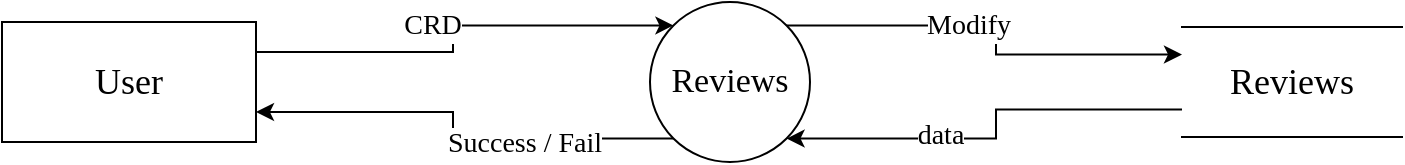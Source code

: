<mxfile version="17.2.3" type="device"><diagram id="l4jw7ofvsxCiUFuqmc0Y" name="Page-1"><mxGraphModel dx="1106" dy="653" grid="1" gridSize="10" guides="1" tooltips="1" connect="1" arrows="1" fold="1" page="1" pageScale="1" pageWidth="827" pageHeight="1169" math="0" shadow="0"><root><mxCell id="0"/><mxCell id="1" parent="0"/><mxCell id="PFQm0evgJFTQ_2A_DGm4-1" value="&lt;span style=&quot;font-size: 18px&quot;&gt;User&lt;/span&gt;" style="rounded=0;whiteSpace=wrap;html=1;fontFamily=Times New Roman;" parent="1" vertex="1"><mxGeometry x="90" y="190" width="127" height="60" as="geometry"/></mxCell><mxCell id="PFQm0evgJFTQ_2A_DGm4-11" style="rounded=0;orthogonalLoop=1;jettySize=auto;elbow=vertical;html=1;exitX=0;exitY=0.75;exitDx=0;exitDy=0;entryX=1;entryY=1;entryDx=0;entryDy=0;fontSize=17;fontFamily=Times New Roman;edgeStyle=orthogonalEdgeStyle;" parent="1" source="PFQm0evgJFTQ_2A_DGm4-13" target="PFQm0evgJFTQ_2A_DGm4-23" edge="1"><mxGeometry relative="1" as="geometry"/></mxCell><mxCell id="PFQm0evgJFTQ_2A_DGm4-12" value="data" style="edgeLabel;html=1;align=center;verticalAlign=middle;resizable=0;points=[];fontSize=14;fontFamily=Times New Roman;" parent="PFQm0evgJFTQ_2A_DGm4-11" connectable="0" vertex="1"><mxGeometry x="0.611" y="-2" relative="1" as="geometry"><mxPoint x="35" as="offset"/></mxGeometry></mxCell><mxCell id="PFQm0evgJFTQ_2A_DGm4-13" value="&lt;font style=&quot;font-size: 18px&quot;&gt;Reviews&lt;/font&gt;" style="shape=partialRectangle;whiteSpace=wrap;html=1;left=0;right=0;fillColor=default;rounded=0;shadow=0;glass=0;sketch=0;fontFamily=Times New Roman;fontSize=16;gradientColor=none;" parent="1" vertex="1"><mxGeometry x="680" y="192.5" width="110" height="55" as="geometry"/></mxCell><mxCell id="PFQm0evgJFTQ_2A_DGm4-19" style="rounded=0;orthogonalLoop=1;jettySize=auto;elbow=vertical;html=1;entryX=0;entryY=0.25;entryDx=0;entryDy=0;fontSize=17;fontFamily=Times New Roman;exitX=1;exitY=0;exitDx=0;exitDy=0;edgeStyle=orthogonalEdgeStyle;" parent="1" source="PFQm0evgJFTQ_2A_DGm4-23" target="PFQm0evgJFTQ_2A_DGm4-13" edge="1"><mxGeometry relative="1" as="geometry"/></mxCell><mxCell id="PFQm0evgJFTQ_2A_DGm4-20" value="Modify" style="edgeLabel;html=1;align=center;verticalAlign=middle;resizable=0;points=[];fontSize=14;fontFamily=Times New Roman;" parent="PFQm0evgJFTQ_2A_DGm4-19" connectable="0" vertex="1"><mxGeometry x="-0.609" relative="1" as="geometry"><mxPoint x="49" as="offset"/></mxGeometry></mxCell><mxCell id="PFQm0evgJFTQ_2A_DGm4-21" style="rounded=0;orthogonalLoop=1;jettySize=auto;html=1;exitX=0;exitY=1;exitDx=0;exitDy=0;entryX=1;entryY=0.75;entryDx=0;entryDy=0;fontSize=17;startArrow=none;startFill=0;endArrow=classic;endFill=1;fontFamily=Times New Roman;edgeStyle=orthogonalEdgeStyle;" parent="1" source="PFQm0evgJFTQ_2A_DGm4-23" target="PFQm0evgJFTQ_2A_DGm4-1" edge="1"><mxGeometry relative="1" as="geometry"><mxPoint x="290" y="389" as="targetPoint"/></mxGeometry></mxCell><mxCell id="PFQm0evgJFTQ_2A_DGm4-22" value="Success / Fail" style="edgeLabel;html=1;align=center;verticalAlign=middle;resizable=0;points=[];fontSize=14;fontFamily=Times New Roman;" parent="PFQm0evgJFTQ_2A_DGm4-21" connectable="0" vertex="1"><mxGeometry x="-0.367" y="2" relative="1" as="geometry"><mxPoint x="-4" as="offset"/></mxGeometry></mxCell><mxCell id="PFQm0evgJFTQ_2A_DGm4-23" value="&lt;p&gt;&lt;span style=&quot;font-size: 17px&quot;&gt;Reviews&lt;/span&gt;&lt;/p&gt;" style="ellipse;whiteSpace=wrap;html=1;aspect=fixed;shadow=0;sketch=0;rotation=0;fontFamily=Times New Roman;" parent="1" vertex="1"><mxGeometry x="414" y="180" width="80" height="80" as="geometry"/></mxCell><mxCell id="PFQm0evgJFTQ_2A_DGm4-28" style="rounded=0;orthogonalLoop=1;jettySize=auto;html=1;entryX=0;entryY=0;entryDx=0;entryDy=0;fontSize=17;startArrow=none;startFill=0;endArrow=classic;endFill=1;exitX=1;exitY=0.25;exitDx=0;exitDy=0;elbow=vertical;fontFamily=Times New Roman;edgeStyle=orthogonalEdgeStyle;" parent="1" source="PFQm0evgJFTQ_2A_DGm4-1" target="PFQm0evgJFTQ_2A_DGm4-23" edge="1"><mxGeometry relative="1" as="geometry"><mxPoint x="210" y="359" as="sourcePoint"/></mxGeometry></mxCell><mxCell id="PFQm0evgJFTQ_2A_DGm4-29" value="CRD" style="edgeLabel;html=1;align=center;verticalAlign=middle;resizable=0;points=[];fontSize=14;fontFamily=Times New Roman;" parent="PFQm0evgJFTQ_2A_DGm4-28" connectable="0" vertex="1"><mxGeometry x="0.536" relative="1" as="geometry"><mxPoint x="-69" as="offset"/></mxGeometry></mxCell></root></mxGraphModel></diagram></mxfile>